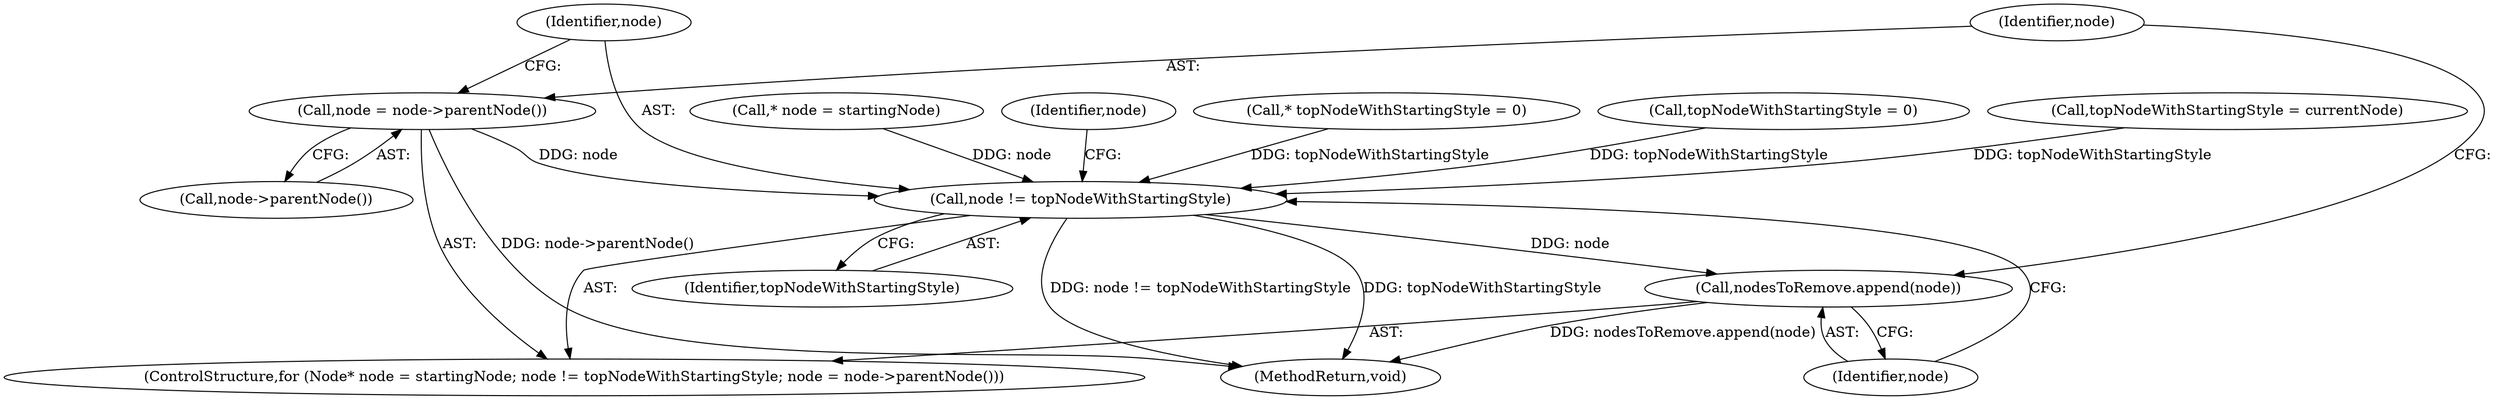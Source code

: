 digraph "0_Chrome_b2b21468c1f7f08b30a7c1755316f6026c50eb2a@pointer" {
"1000218" [label="(Call,node = node->parentNode())"];
"1000215" [label="(Call,node != topNodeWithStartingStyle)"];
"1000221" [label="(Call,nodesToRemove.append(node))"];
"1000218" [label="(Call,node = node->parentNode())"];
"1000189" [label="(Call,topNodeWithStartingStyle = 0)"];
"1000204" [label="(Call,topNodeWithStartingStyle = currentNode)"];
"1000221" [label="(Call,nodesToRemove.append(node))"];
"1000216" [label="(Identifier,node)"];
"1000212" [label="(Call,* node = startingNode)"];
"1000253" [label="(MethodReturn,void)"];
"1000220" [label="(Call,node->parentNode())"];
"1000217" [label="(Identifier,topNodeWithStartingStyle)"];
"1000219" [label="(Identifier,node)"];
"1000222" [label="(Identifier,node)"];
"1000215" [label="(Call,node != topNodeWithStartingStyle)"];
"1000118" [label="(Identifier,node)"];
"1000210" [label="(ControlStructure,for (Node* node = startingNode; node != topNodeWithStartingStyle; node = node->parentNode()))"];
"1000151" [label="(Call,* topNodeWithStartingStyle = 0)"];
"1000218" -> "1000210"  [label="AST: "];
"1000218" -> "1000220"  [label="CFG: "];
"1000219" -> "1000218"  [label="AST: "];
"1000220" -> "1000218"  [label="AST: "];
"1000216" -> "1000218"  [label="CFG: "];
"1000218" -> "1000253"  [label="DDG: node->parentNode()"];
"1000218" -> "1000215"  [label="DDG: node"];
"1000215" -> "1000210"  [label="AST: "];
"1000215" -> "1000217"  [label="CFG: "];
"1000216" -> "1000215"  [label="AST: "];
"1000217" -> "1000215"  [label="AST: "];
"1000222" -> "1000215"  [label="CFG: "];
"1000118" -> "1000215"  [label="CFG: "];
"1000215" -> "1000253"  [label="DDG: topNodeWithStartingStyle"];
"1000215" -> "1000253"  [label="DDG: node != topNodeWithStartingStyle"];
"1000212" -> "1000215"  [label="DDG: node"];
"1000189" -> "1000215"  [label="DDG: topNodeWithStartingStyle"];
"1000151" -> "1000215"  [label="DDG: topNodeWithStartingStyle"];
"1000204" -> "1000215"  [label="DDG: topNodeWithStartingStyle"];
"1000215" -> "1000221"  [label="DDG: node"];
"1000221" -> "1000210"  [label="AST: "];
"1000221" -> "1000222"  [label="CFG: "];
"1000222" -> "1000221"  [label="AST: "];
"1000219" -> "1000221"  [label="CFG: "];
"1000221" -> "1000253"  [label="DDG: nodesToRemove.append(node)"];
}
